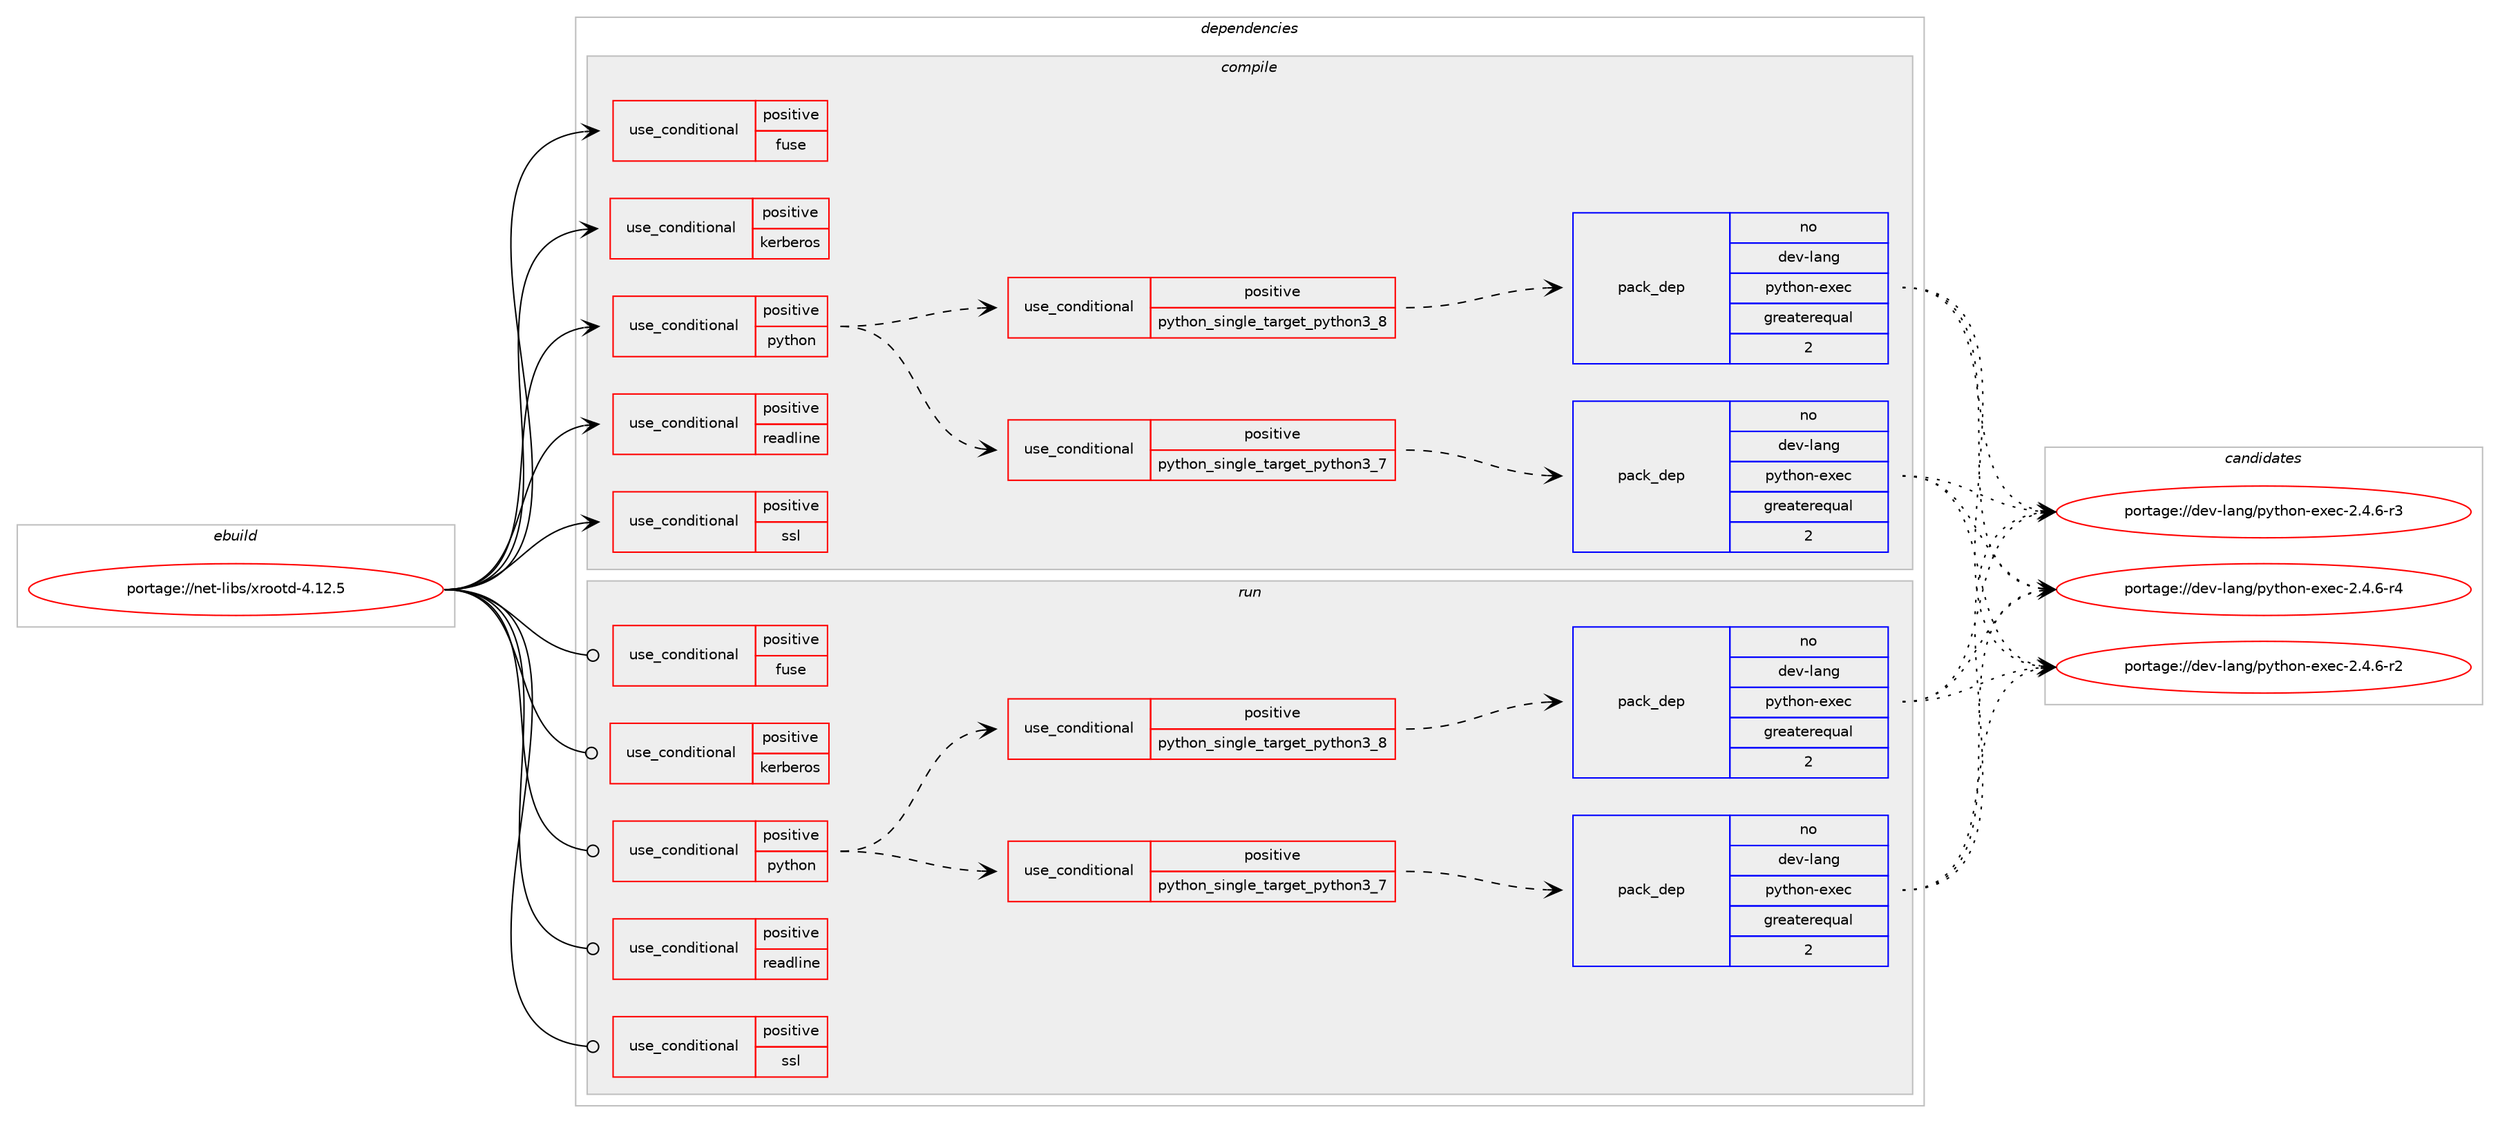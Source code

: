 digraph prolog {

# *************
# Graph options
# *************

newrank=true;
concentrate=true;
compound=true;
graph [rankdir=LR,fontname=Helvetica,fontsize=10,ranksep=1.5];#, ranksep=2.5, nodesep=0.2];
edge  [arrowhead=vee];
node  [fontname=Helvetica,fontsize=10];

# **********
# The ebuild
# **********

subgraph cluster_leftcol {
color=gray;
rank=same;
label=<<i>ebuild</i>>;
id [label="portage://net-libs/xrootd-4.12.5", color=red, width=4, href="../net-libs/xrootd-4.12.5.svg"];
}

# ****************
# The dependencies
# ****************

subgraph cluster_midcol {
color=gray;
label=<<i>dependencies</i>>;
subgraph cluster_compile {
fillcolor="#eeeeee";
style=filled;
label=<<i>compile</i>>;
subgraph cond1064 {
dependency1569 [label=<<TABLE BORDER="0" CELLBORDER="1" CELLSPACING="0" CELLPADDING="4"><TR><TD ROWSPAN="3" CELLPADDING="10">use_conditional</TD></TR><TR><TD>positive</TD></TR><TR><TD>fuse</TD></TR></TABLE>>, shape=none, color=red];
# *** BEGIN UNKNOWN DEPENDENCY TYPE (TODO) ***
# dependency1569 -> package_dependency(portage://net-libs/xrootd-4.12.5,install,no,sys-fs,fuse,none,[,,],any_same_slot,[])
# *** END UNKNOWN DEPENDENCY TYPE (TODO) ***

}
id:e -> dependency1569:w [weight=20,style="solid",arrowhead="vee"];
subgraph cond1065 {
dependency1570 [label=<<TABLE BORDER="0" CELLBORDER="1" CELLSPACING="0" CELLPADDING="4"><TR><TD ROWSPAN="3" CELLPADDING="10">use_conditional</TD></TR><TR><TD>positive</TD></TR><TR><TD>kerberos</TD></TR></TABLE>>, shape=none, color=red];
# *** BEGIN UNKNOWN DEPENDENCY TYPE (TODO) ***
# dependency1570 -> package_dependency(portage://net-libs/xrootd-4.12.5,install,no,virtual,krb5,none,[,,],[],[])
# *** END UNKNOWN DEPENDENCY TYPE (TODO) ***

}
id:e -> dependency1570:w [weight=20,style="solid",arrowhead="vee"];
subgraph cond1066 {
dependency1571 [label=<<TABLE BORDER="0" CELLBORDER="1" CELLSPACING="0" CELLPADDING="4"><TR><TD ROWSPAN="3" CELLPADDING="10">use_conditional</TD></TR><TR><TD>positive</TD></TR><TR><TD>python</TD></TR></TABLE>>, shape=none, color=red];
subgraph cond1067 {
dependency1572 [label=<<TABLE BORDER="0" CELLBORDER="1" CELLSPACING="0" CELLPADDING="4"><TR><TD ROWSPAN="3" CELLPADDING="10">use_conditional</TD></TR><TR><TD>positive</TD></TR><TR><TD>python_single_target_python3_7</TD></TR></TABLE>>, shape=none, color=red];
# *** BEGIN UNKNOWN DEPENDENCY TYPE (TODO) ***
# dependency1572 -> package_dependency(portage://net-libs/xrootd-4.12.5,install,no,dev-lang,python,none,[,,],[slot(3.7)],[])
# *** END UNKNOWN DEPENDENCY TYPE (TODO) ***

subgraph pack483 {
dependency1573 [label=<<TABLE BORDER="0" CELLBORDER="1" CELLSPACING="0" CELLPADDING="4" WIDTH="220"><TR><TD ROWSPAN="6" CELLPADDING="30">pack_dep</TD></TR><TR><TD WIDTH="110">no</TD></TR><TR><TD>dev-lang</TD></TR><TR><TD>python-exec</TD></TR><TR><TD>greaterequal</TD></TR><TR><TD>2</TD></TR></TABLE>>, shape=none, color=blue];
}
dependency1572:e -> dependency1573:w [weight=20,style="dashed",arrowhead="vee"];
}
dependency1571:e -> dependency1572:w [weight=20,style="dashed",arrowhead="vee"];
subgraph cond1068 {
dependency1574 [label=<<TABLE BORDER="0" CELLBORDER="1" CELLSPACING="0" CELLPADDING="4"><TR><TD ROWSPAN="3" CELLPADDING="10">use_conditional</TD></TR><TR><TD>positive</TD></TR><TR><TD>python_single_target_python3_8</TD></TR></TABLE>>, shape=none, color=red];
# *** BEGIN UNKNOWN DEPENDENCY TYPE (TODO) ***
# dependency1574 -> package_dependency(portage://net-libs/xrootd-4.12.5,install,no,dev-lang,python,none,[,,],[slot(3.8)],[])
# *** END UNKNOWN DEPENDENCY TYPE (TODO) ***

subgraph pack484 {
dependency1575 [label=<<TABLE BORDER="0" CELLBORDER="1" CELLSPACING="0" CELLPADDING="4" WIDTH="220"><TR><TD ROWSPAN="6" CELLPADDING="30">pack_dep</TD></TR><TR><TD WIDTH="110">no</TD></TR><TR><TD>dev-lang</TD></TR><TR><TD>python-exec</TD></TR><TR><TD>greaterequal</TD></TR><TR><TD>2</TD></TR></TABLE>>, shape=none, color=blue];
}
dependency1574:e -> dependency1575:w [weight=20,style="dashed",arrowhead="vee"];
}
dependency1571:e -> dependency1574:w [weight=20,style="dashed",arrowhead="vee"];
}
id:e -> dependency1571:w [weight=20,style="solid",arrowhead="vee"];
subgraph cond1069 {
dependency1576 [label=<<TABLE BORDER="0" CELLBORDER="1" CELLSPACING="0" CELLPADDING="4"><TR><TD ROWSPAN="3" CELLPADDING="10">use_conditional</TD></TR><TR><TD>positive</TD></TR><TR><TD>readline</TD></TR></TABLE>>, shape=none, color=red];
# *** BEGIN UNKNOWN DEPENDENCY TYPE (TODO) ***
# dependency1576 -> package_dependency(portage://net-libs/xrootd-4.12.5,install,no,sys-libs,readline,none,[,,],[slot(0),equal],[])
# *** END UNKNOWN DEPENDENCY TYPE (TODO) ***

}
id:e -> dependency1576:w [weight=20,style="solid",arrowhead="vee"];
subgraph cond1070 {
dependency1577 [label=<<TABLE BORDER="0" CELLBORDER="1" CELLSPACING="0" CELLPADDING="4"><TR><TD ROWSPAN="3" CELLPADDING="10">use_conditional</TD></TR><TR><TD>positive</TD></TR><TR><TD>ssl</TD></TR></TABLE>>, shape=none, color=red];
# *** BEGIN UNKNOWN DEPENDENCY TYPE (TODO) ***
# dependency1577 -> package_dependency(portage://net-libs/xrootd-4.12.5,install,no,dev-libs,openssl,none,[,,],[slot(0),equal],[])
# *** END UNKNOWN DEPENDENCY TYPE (TODO) ***

}
id:e -> dependency1577:w [weight=20,style="solid",arrowhead="vee"];
# *** BEGIN UNKNOWN DEPENDENCY TYPE (TODO) ***
# id -> package_dependency(portage://net-libs/xrootd-4.12.5,install,no,acct-group,xrootd,none,[,,],[],[])
# *** END UNKNOWN DEPENDENCY TYPE (TODO) ***

# *** BEGIN UNKNOWN DEPENDENCY TYPE (TODO) ***
# id -> package_dependency(portage://net-libs/xrootd-4.12.5,install,no,acct-user,xrootd,none,[,,],[],[])
# *** END UNKNOWN DEPENDENCY TYPE (TODO) ***

# *** BEGIN UNKNOWN DEPENDENCY TYPE (TODO) ***
# id -> package_dependency(portage://net-libs/xrootd-4.12.5,install,no,sys-libs,zlib,none,[,,],[],[])
# *** END UNKNOWN DEPENDENCY TYPE (TODO) ***

}
subgraph cluster_compileandrun {
fillcolor="#eeeeee";
style=filled;
label=<<i>compile and run</i>>;
}
subgraph cluster_run {
fillcolor="#eeeeee";
style=filled;
label=<<i>run</i>>;
subgraph cond1071 {
dependency1578 [label=<<TABLE BORDER="0" CELLBORDER="1" CELLSPACING="0" CELLPADDING="4"><TR><TD ROWSPAN="3" CELLPADDING="10">use_conditional</TD></TR><TR><TD>positive</TD></TR><TR><TD>fuse</TD></TR></TABLE>>, shape=none, color=red];
# *** BEGIN UNKNOWN DEPENDENCY TYPE (TODO) ***
# dependency1578 -> package_dependency(portage://net-libs/xrootd-4.12.5,run,no,sys-fs,fuse,none,[,,],any_same_slot,[])
# *** END UNKNOWN DEPENDENCY TYPE (TODO) ***

}
id:e -> dependency1578:w [weight=20,style="solid",arrowhead="odot"];
subgraph cond1072 {
dependency1579 [label=<<TABLE BORDER="0" CELLBORDER="1" CELLSPACING="0" CELLPADDING="4"><TR><TD ROWSPAN="3" CELLPADDING="10">use_conditional</TD></TR><TR><TD>positive</TD></TR><TR><TD>kerberos</TD></TR></TABLE>>, shape=none, color=red];
# *** BEGIN UNKNOWN DEPENDENCY TYPE (TODO) ***
# dependency1579 -> package_dependency(portage://net-libs/xrootd-4.12.5,run,no,virtual,krb5,none,[,,],[],[])
# *** END UNKNOWN DEPENDENCY TYPE (TODO) ***

}
id:e -> dependency1579:w [weight=20,style="solid",arrowhead="odot"];
subgraph cond1073 {
dependency1580 [label=<<TABLE BORDER="0" CELLBORDER="1" CELLSPACING="0" CELLPADDING="4"><TR><TD ROWSPAN="3" CELLPADDING="10">use_conditional</TD></TR><TR><TD>positive</TD></TR><TR><TD>python</TD></TR></TABLE>>, shape=none, color=red];
subgraph cond1074 {
dependency1581 [label=<<TABLE BORDER="0" CELLBORDER="1" CELLSPACING="0" CELLPADDING="4"><TR><TD ROWSPAN="3" CELLPADDING="10">use_conditional</TD></TR><TR><TD>positive</TD></TR><TR><TD>python_single_target_python3_7</TD></TR></TABLE>>, shape=none, color=red];
# *** BEGIN UNKNOWN DEPENDENCY TYPE (TODO) ***
# dependency1581 -> package_dependency(portage://net-libs/xrootd-4.12.5,run,no,dev-lang,python,none,[,,],[slot(3.7)],[])
# *** END UNKNOWN DEPENDENCY TYPE (TODO) ***

subgraph pack485 {
dependency1582 [label=<<TABLE BORDER="0" CELLBORDER="1" CELLSPACING="0" CELLPADDING="4" WIDTH="220"><TR><TD ROWSPAN="6" CELLPADDING="30">pack_dep</TD></TR><TR><TD WIDTH="110">no</TD></TR><TR><TD>dev-lang</TD></TR><TR><TD>python-exec</TD></TR><TR><TD>greaterequal</TD></TR><TR><TD>2</TD></TR></TABLE>>, shape=none, color=blue];
}
dependency1581:e -> dependency1582:w [weight=20,style="dashed",arrowhead="vee"];
}
dependency1580:e -> dependency1581:w [weight=20,style="dashed",arrowhead="vee"];
subgraph cond1075 {
dependency1583 [label=<<TABLE BORDER="0" CELLBORDER="1" CELLSPACING="0" CELLPADDING="4"><TR><TD ROWSPAN="3" CELLPADDING="10">use_conditional</TD></TR><TR><TD>positive</TD></TR><TR><TD>python_single_target_python3_8</TD></TR></TABLE>>, shape=none, color=red];
# *** BEGIN UNKNOWN DEPENDENCY TYPE (TODO) ***
# dependency1583 -> package_dependency(portage://net-libs/xrootd-4.12.5,run,no,dev-lang,python,none,[,,],[slot(3.8)],[])
# *** END UNKNOWN DEPENDENCY TYPE (TODO) ***

subgraph pack486 {
dependency1584 [label=<<TABLE BORDER="0" CELLBORDER="1" CELLSPACING="0" CELLPADDING="4" WIDTH="220"><TR><TD ROWSPAN="6" CELLPADDING="30">pack_dep</TD></TR><TR><TD WIDTH="110">no</TD></TR><TR><TD>dev-lang</TD></TR><TR><TD>python-exec</TD></TR><TR><TD>greaterequal</TD></TR><TR><TD>2</TD></TR></TABLE>>, shape=none, color=blue];
}
dependency1583:e -> dependency1584:w [weight=20,style="dashed",arrowhead="vee"];
}
dependency1580:e -> dependency1583:w [weight=20,style="dashed",arrowhead="vee"];
}
id:e -> dependency1580:w [weight=20,style="solid",arrowhead="odot"];
subgraph cond1076 {
dependency1585 [label=<<TABLE BORDER="0" CELLBORDER="1" CELLSPACING="0" CELLPADDING="4"><TR><TD ROWSPAN="3" CELLPADDING="10">use_conditional</TD></TR><TR><TD>positive</TD></TR><TR><TD>readline</TD></TR></TABLE>>, shape=none, color=red];
# *** BEGIN UNKNOWN DEPENDENCY TYPE (TODO) ***
# dependency1585 -> package_dependency(portage://net-libs/xrootd-4.12.5,run,no,sys-libs,readline,none,[,,],[slot(0),equal],[])
# *** END UNKNOWN DEPENDENCY TYPE (TODO) ***

}
id:e -> dependency1585:w [weight=20,style="solid",arrowhead="odot"];
subgraph cond1077 {
dependency1586 [label=<<TABLE BORDER="0" CELLBORDER="1" CELLSPACING="0" CELLPADDING="4"><TR><TD ROWSPAN="3" CELLPADDING="10">use_conditional</TD></TR><TR><TD>positive</TD></TR><TR><TD>ssl</TD></TR></TABLE>>, shape=none, color=red];
# *** BEGIN UNKNOWN DEPENDENCY TYPE (TODO) ***
# dependency1586 -> package_dependency(portage://net-libs/xrootd-4.12.5,run,no,dev-libs,openssl,none,[,,],[slot(0),equal],[])
# *** END UNKNOWN DEPENDENCY TYPE (TODO) ***

}
id:e -> dependency1586:w [weight=20,style="solid",arrowhead="odot"];
# *** BEGIN UNKNOWN DEPENDENCY TYPE (TODO) ***
# id -> package_dependency(portage://net-libs/xrootd-4.12.5,run,no,acct-group,xrootd,none,[,,],[],[])
# *** END UNKNOWN DEPENDENCY TYPE (TODO) ***

# *** BEGIN UNKNOWN DEPENDENCY TYPE (TODO) ***
# id -> package_dependency(portage://net-libs/xrootd-4.12.5,run,no,acct-user,xrootd,none,[,,],[],[])
# *** END UNKNOWN DEPENDENCY TYPE (TODO) ***

# *** BEGIN UNKNOWN DEPENDENCY TYPE (TODO) ***
# id -> package_dependency(portage://net-libs/xrootd-4.12.5,run,no,dev-lang,perl,none,[,,],[],[])
# *** END UNKNOWN DEPENDENCY TYPE (TODO) ***

# *** BEGIN UNKNOWN DEPENDENCY TYPE (TODO) ***
# id -> package_dependency(portage://net-libs/xrootd-4.12.5,run,no,sys-libs,zlib,none,[,,],[],[])
# *** END UNKNOWN DEPENDENCY TYPE (TODO) ***

}
}

# **************
# The candidates
# **************

subgraph cluster_choices {
rank=same;
color=gray;
label=<<i>candidates</i>>;

subgraph choice483 {
color=black;
nodesep=1;
choice10010111845108971101034711212111610411111045101120101994550465246544511450 [label="portage://dev-lang/python-exec-2.4.6-r2", color=red, width=4,href="../dev-lang/python-exec-2.4.6-r2.svg"];
choice10010111845108971101034711212111610411111045101120101994550465246544511451 [label="portage://dev-lang/python-exec-2.4.6-r3", color=red, width=4,href="../dev-lang/python-exec-2.4.6-r3.svg"];
choice10010111845108971101034711212111610411111045101120101994550465246544511452 [label="portage://dev-lang/python-exec-2.4.6-r4", color=red, width=4,href="../dev-lang/python-exec-2.4.6-r4.svg"];
dependency1573:e -> choice10010111845108971101034711212111610411111045101120101994550465246544511450:w [style=dotted,weight="100"];
dependency1573:e -> choice10010111845108971101034711212111610411111045101120101994550465246544511451:w [style=dotted,weight="100"];
dependency1573:e -> choice10010111845108971101034711212111610411111045101120101994550465246544511452:w [style=dotted,weight="100"];
}
subgraph choice484 {
color=black;
nodesep=1;
choice10010111845108971101034711212111610411111045101120101994550465246544511450 [label="portage://dev-lang/python-exec-2.4.6-r2", color=red, width=4,href="../dev-lang/python-exec-2.4.6-r2.svg"];
choice10010111845108971101034711212111610411111045101120101994550465246544511451 [label="portage://dev-lang/python-exec-2.4.6-r3", color=red, width=4,href="../dev-lang/python-exec-2.4.6-r3.svg"];
choice10010111845108971101034711212111610411111045101120101994550465246544511452 [label="portage://dev-lang/python-exec-2.4.6-r4", color=red, width=4,href="../dev-lang/python-exec-2.4.6-r4.svg"];
dependency1575:e -> choice10010111845108971101034711212111610411111045101120101994550465246544511450:w [style=dotted,weight="100"];
dependency1575:e -> choice10010111845108971101034711212111610411111045101120101994550465246544511451:w [style=dotted,weight="100"];
dependency1575:e -> choice10010111845108971101034711212111610411111045101120101994550465246544511452:w [style=dotted,weight="100"];
}
subgraph choice485 {
color=black;
nodesep=1;
choice10010111845108971101034711212111610411111045101120101994550465246544511450 [label="portage://dev-lang/python-exec-2.4.6-r2", color=red, width=4,href="../dev-lang/python-exec-2.4.6-r2.svg"];
choice10010111845108971101034711212111610411111045101120101994550465246544511451 [label="portage://dev-lang/python-exec-2.4.6-r3", color=red, width=4,href="../dev-lang/python-exec-2.4.6-r3.svg"];
choice10010111845108971101034711212111610411111045101120101994550465246544511452 [label="portage://dev-lang/python-exec-2.4.6-r4", color=red, width=4,href="../dev-lang/python-exec-2.4.6-r4.svg"];
dependency1582:e -> choice10010111845108971101034711212111610411111045101120101994550465246544511450:w [style=dotted,weight="100"];
dependency1582:e -> choice10010111845108971101034711212111610411111045101120101994550465246544511451:w [style=dotted,weight="100"];
dependency1582:e -> choice10010111845108971101034711212111610411111045101120101994550465246544511452:w [style=dotted,weight="100"];
}
subgraph choice486 {
color=black;
nodesep=1;
choice10010111845108971101034711212111610411111045101120101994550465246544511450 [label="portage://dev-lang/python-exec-2.4.6-r2", color=red, width=4,href="../dev-lang/python-exec-2.4.6-r2.svg"];
choice10010111845108971101034711212111610411111045101120101994550465246544511451 [label="portage://dev-lang/python-exec-2.4.6-r3", color=red, width=4,href="../dev-lang/python-exec-2.4.6-r3.svg"];
choice10010111845108971101034711212111610411111045101120101994550465246544511452 [label="portage://dev-lang/python-exec-2.4.6-r4", color=red, width=4,href="../dev-lang/python-exec-2.4.6-r4.svg"];
dependency1584:e -> choice10010111845108971101034711212111610411111045101120101994550465246544511450:w [style=dotted,weight="100"];
dependency1584:e -> choice10010111845108971101034711212111610411111045101120101994550465246544511451:w [style=dotted,weight="100"];
dependency1584:e -> choice10010111845108971101034711212111610411111045101120101994550465246544511452:w [style=dotted,weight="100"];
}
}

}
